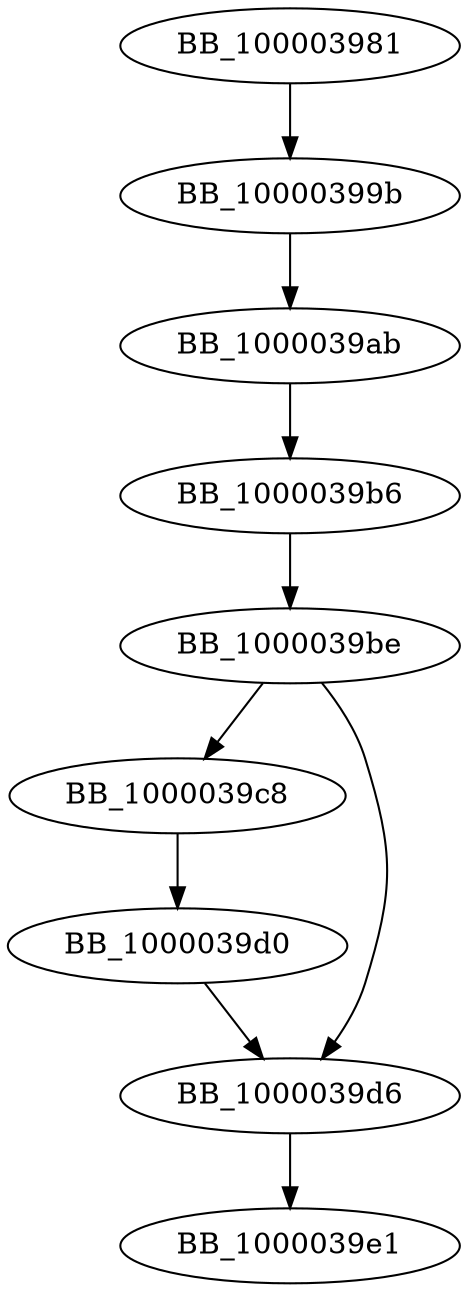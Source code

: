 DiGraph __Z19appendPathComponentPcS_{
BB_100003981->BB_10000399b
BB_10000399b->BB_1000039ab
BB_1000039ab->BB_1000039b6
BB_1000039b6->BB_1000039be
BB_1000039be->BB_1000039c8
BB_1000039be->BB_1000039d6
BB_1000039c8->BB_1000039d0
BB_1000039d0->BB_1000039d6
BB_1000039d6->BB_1000039e1
}
